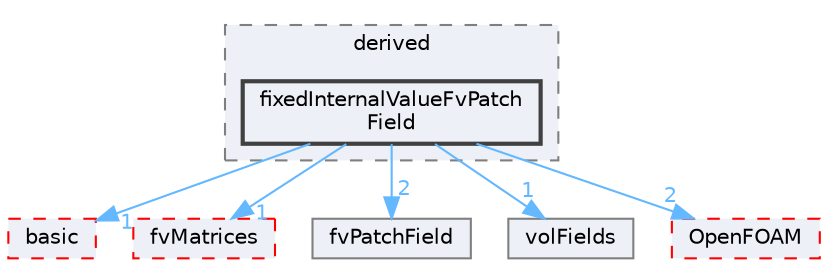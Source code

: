 digraph "src/finiteVolume/fields/fvPatchFields/derived/fixedInternalValueFvPatchField"
{
 // LATEX_PDF_SIZE
  bgcolor="transparent";
  edge [fontname=Helvetica,fontsize=10,labelfontname=Helvetica,labelfontsize=10];
  node [fontname=Helvetica,fontsize=10,shape=box,height=0.2,width=0.4];
  compound=true
  subgraph clusterdir_ece9aa6b5af9a7776a75b0c1993b0910 {
    graph [ bgcolor="#edf0f7", pencolor="grey50", label="derived", fontname=Helvetica,fontsize=10 style="filled,dashed", URL="dir_ece9aa6b5af9a7776a75b0c1993b0910.html",tooltip=""]
  dir_1352e009fefedcbf296f0cdec971c80d [label="fixedInternalValueFvPatch\lField", fillcolor="#edf0f7", color="grey25", style="filled,bold", URL="dir_1352e009fefedcbf296f0cdec971c80d.html",tooltip=""];
  }
  dir_546b14c9025d30bb5b92fa069dbdd82c [label="basic", fillcolor="#edf0f7", color="red", style="filled,dashed", URL="dir_546b14c9025d30bb5b92fa069dbdd82c.html",tooltip=""];
  dir_5d57e3901430bcc99a7ddac11a899224 [label="fvMatrices", fillcolor="#edf0f7", color="red", style="filled,dashed", URL="dir_5d57e3901430bcc99a7ddac11a899224.html",tooltip=""];
  dir_6b9423849569a7ee618201e7cfce9eaa [label="fvPatchField", fillcolor="#edf0f7", color="grey50", style="filled", URL="dir_6b9423849569a7ee618201e7cfce9eaa.html",tooltip=""];
  dir_bd8bf7fa65467c460a50eacc456ce356 [label="volFields", fillcolor="#edf0f7", color="grey50", style="filled", URL="dir_bd8bf7fa65467c460a50eacc456ce356.html",tooltip=""];
  dir_c5473ff19b20e6ec4dfe5c310b3778a8 [label="OpenFOAM", fillcolor="#edf0f7", color="red", style="filled,dashed", URL="dir_c5473ff19b20e6ec4dfe5c310b3778a8.html",tooltip=""];
  dir_1352e009fefedcbf296f0cdec971c80d->dir_546b14c9025d30bb5b92fa069dbdd82c [headlabel="1", labeldistance=1.5 headhref="dir_001406_000207.html" href="dir_001406_000207.html" color="steelblue1" fontcolor="steelblue1"];
  dir_1352e009fefedcbf296f0cdec971c80d->dir_5d57e3901430bcc99a7ddac11a899224 [headlabel="1", labeldistance=1.5 headhref="dir_001406_001542.html" href="dir_001406_001542.html" color="steelblue1" fontcolor="steelblue1"];
  dir_1352e009fefedcbf296f0cdec971c80d->dir_6b9423849569a7ee618201e7cfce9eaa [headlabel="2", labeldistance=1.5 headhref="dir_001406_001564.html" href="dir_001406_001564.html" color="steelblue1" fontcolor="steelblue1"];
  dir_1352e009fefedcbf296f0cdec971c80d->dir_bd8bf7fa65467c460a50eacc456ce356 [headlabel="1", labeldistance=1.5 headhref="dir_001406_004295.html" href="dir_001406_004295.html" color="steelblue1" fontcolor="steelblue1"];
  dir_1352e009fefedcbf296f0cdec971c80d->dir_c5473ff19b20e6ec4dfe5c310b3778a8 [headlabel="2", labeldistance=1.5 headhref="dir_001406_002695.html" href="dir_001406_002695.html" color="steelblue1" fontcolor="steelblue1"];
}
